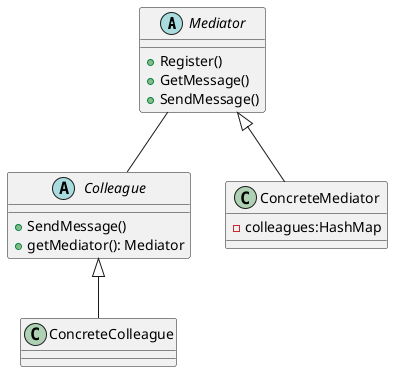 @startuml

abstract Mediator
abstract Colleague
class ConcreteMediator
class ConcreteColleague

Mediator <|-- ConcreteMediator
Colleague <|-- ConcreteColleague

Mediator -- Colleague

Mediator : +Register()
Mediator : +GetMessage()
Mediator : +SendMessage()

Colleague : +SendMessage()


ConcreteMediator : -colleagues:HashMap
Colleague : +getMediator(): Mediator



@enduml